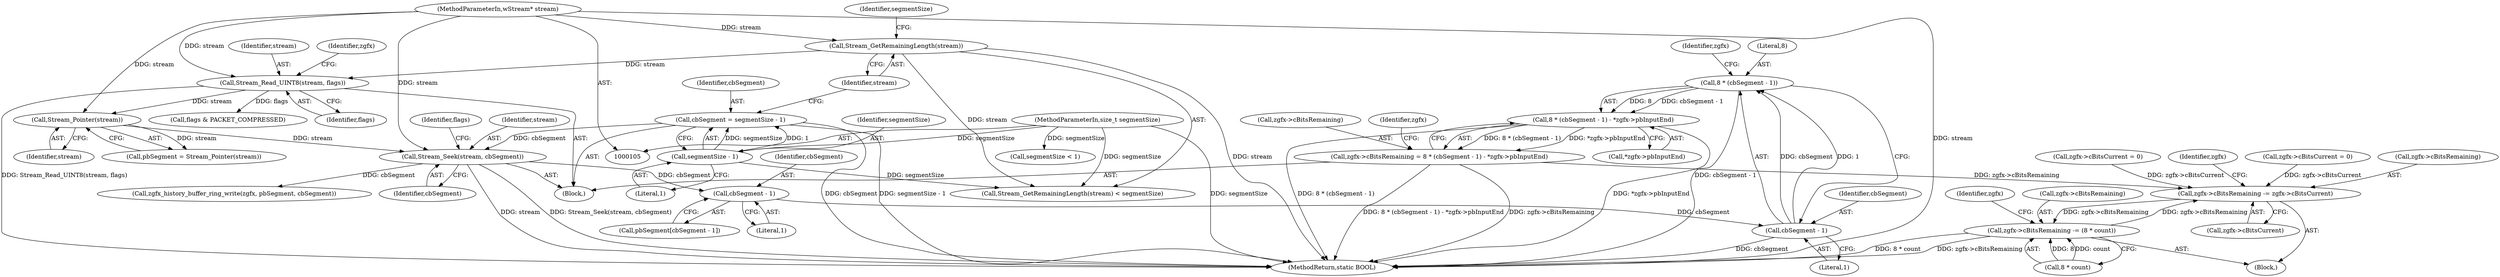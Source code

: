digraph "0_FreeRDP_602f4a2e14b41703b5f431de3154cd46a5750a2d_0@pointer" {
"1000196" [label="(Call,8 * (cbSegment - 1) - *zgfx->pbInputEnd)"];
"1000197" [label="(Call,8 * (cbSegment - 1))"];
"1000199" [label="(Call,cbSegment - 1)"];
"1000189" [label="(Call,cbSegment - 1)"];
"1000151" [label="(Call,Stream_Seek(stream, cbSegment))"];
"1000149" [label="(Call,Stream_Pointer(stream))"];
"1000139" [label="(Call,Stream_Read_UINT8(stream, flags))"];
"1000131" [label="(Call,Stream_GetRemainingLength(stream))"];
"1000107" [label="(MethodParameterIn,wStream* stream)"];
"1000123" [label="(Call,cbSegment = segmentSize - 1)"];
"1000125" [label="(Call,segmentSize - 1)"];
"1000108" [label="(MethodParameterIn,size_t segmentSize)"];
"1000192" [label="(Call,zgfx->cBitsRemaining = 8 * (cbSegment - 1) - *zgfx->pbInputEnd)"];
"1000445" [label="(Call,zgfx->cBitsRemaining -= zgfx->cBitsCurrent)"];
"1000486" [label="(Call,zgfx->cBitsRemaining -= (8 * count))"];
"1000108" [label="(MethodParameterIn,size_t segmentSize)"];
"1000208" [label="(Identifier,zgfx)"];
"1000200" [label="(Identifier,cbSegment)"];
"1000201" [label="(Literal,1)"];
"1000126" [label="(Identifier,segmentSize)"];
"1000454" [label="(Identifier,zgfx)"];
"1000131" [label="(Call,Stream_GetRemainingLength(stream))"];
"1000124" [label="(Identifier,cbSegment)"];
"1000490" [label="(Call,8 * count)"];
"1000107" [label="(MethodParameterIn,wStream* stream)"];
"1000197" [label="(Call,8 * (cbSegment - 1))"];
"1000127" [label="(Literal,1)"];
"1000191" [label="(Literal,1)"];
"1000141" [label="(Identifier,flags)"];
"1000149" [label="(Call,Stream_Pointer(stream))"];
"1000206" [label="(Call,zgfx->cBitsCurrent = 0)"];
"1000190" [label="(Identifier,cbSegment)"];
"1000187" [label="(Call,pbSegment[cbSegment - 1])"];
"1000204" [label="(Identifier,zgfx)"];
"1000134" [label="(Call,segmentSize < 1)"];
"1000140" [label="(Identifier,stream)"];
"1000125" [label="(Call,segmentSize - 1)"];
"1000446" [label="(Call,zgfx->cBitsRemaining)"];
"1000199" [label="(Call,cbSegment - 1)"];
"1000202" [label="(Call,*zgfx->pbInputEnd)"];
"1000487" [label="(Call,zgfx->cBitsRemaining)"];
"1000151" [label="(Call,Stream_Seek(stream, cbSegment))"];
"1000501" [label="(MethodReturn,static BOOL)"];
"1000156" [label="(Call,flags & PACKET_COMPRESSED)"];
"1000130" [label="(Call,Stream_GetRemainingLength(stream) < segmentSize)"];
"1000486" [label="(Call,zgfx->cBitsRemaining -= (8 * count))"];
"1000150" [label="(Identifier,stream)"];
"1000133" [label="(Identifier,segmentSize)"];
"1000495" [label="(Identifier,zgfx)"];
"1000436" [label="(Block,)"];
"1000452" [label="(Call,zgfx->cBitsCurrent = 0)"];
"1000123" [label="(Call,cbSegment = segmentSize - 1)"];
"1000147" [label="(Call,pbSegment = Stream_Pointer(stream))"];
"1000109" [label="(Block,)"];
"1000193" [label="(Call,zgfx->cBitsRemaining)"];
"1000152" [label="(Identifier,stream)"];
"1000196" [label="(Call,8 * (cbSegment - 1) - *zgfx->pbInputEnd)"];
"1000192" [label="(Call,zgfx->cBitsRemaining = 8 * (cbSegment - 1) - *zgfx->pbInputEnd)"];
"1000153" [label="(Identifier,cbSegment)"];
"1000157" [label="(Identifier,flags)"];
"1000445" [label="(Call,zgfx->cBitsRemaining -= zgfx->cBitsCurrent)"];
"1000144" [label="(Identifier,zgfx)"];
"1000139" [label="(Call,Stream_Read_UINT8(stream, flags))"];
"1000189" [label="(Call,cbSegment - 1)"];
"1000132" [label="(Identifier,stream)"];
"1000198" [label="(Literal,8)"];
"1000449" [label="(Call,zgfx->cBitsCurrent)"];
"1000160" [label="(Call,zgfx_history_buffer_ring_write(zgfx, pbSegment, cbSegment))"];
"1000196" -> "1000192"  [label="AST: "];
"1000196" -> "1000202"  [label="CFG: "];
"1000197" -> "1000196"  [label="AST: "];
"1000202" -> "1000196"  [label="AST: "];
"1000192" -> "1000196"  [label="CFG: "];
"1000196" -> "1000501"  [label="DDG: 8 * (cbSegment - 1)"];
"1000196" -> "1000501"  [label="DDG: *zgfx->pbInputEnd"];
"1000196" -> "1000192"  [label="DDG: 8 * (cbSegment - 1)"];
"1000196" -> "1000192"  [label="DDG: *zgfx->pbInputEnd"];
"1000197" -> "1000196"  [label="DDG: 8"];
"1000197" -> "1000196"  [label="DDG: cbSegment - 1"];
"1000197" -> "1000199"  [label="CFG: "];
"1000198" -> "1000197"  [label="AST: "];
"1000199" -> "1000197"  [label="AST: "];
"1000204" -> "1000197"  [label="CFG: "];
"1000197" -> "1000501"  [label="DDG: cbSegment - 1"];
"1000199" -> "1000197"  [label="DDG: cbSegment"];
"1000199" -> "1000197"  [label="DDG: 1"];
"1000199" -> "1000201"  [label="CFG: "];
"1000200" -> "1000199"  [label="AST: "];
"1000201" -> "1000199"  [label="AST: "];
"1000199" -> "1000501"  [label="DDG: cbSegment"];
"1000189" -> "1000199"  [label="DDG: cbSegment"];
"1000189" -> "1000187"  [label="AST: "];
"1000189" -> "1000191"  [label="CFG: "];
"1000190" -> "1000189"  [label="AST: "];
"1000191" -> "1000189"  [label="AST: "];
"1000187" -> "1000189"  [label="CFG: "];
"1000151" -> "1000189"  [label="DDG: cbSegment"];
"1000151" -> "1000109"  [label="AST: "];
"1000151" -> "1000153"  [label="CFG: "];
"1000152" -> "1000151"  [label="AST: "];
"1000153" -> "1000151"  [label="AST: "];
"1000157" -> "1000151"  [label="CFG: "];
"1000151" -> "1000501"  [label="DDG: Stream_Seek(stream, cbSegment)"];
"1000151" -> "1000501"  [label="DDG: stream"];
"1000149" -> "1000151"  [label="DDG: stream"];
"1000107" -> "1000151"  [label="DDG: stream"];
"1000123" -> "1000151"  [label="DDG: cbSegment"];
"1000151" -> "1000160"  [label="DDG: cbSegment"];
"1000149" -> "1000147"  [label="AST: "];
"1000149" -> "1000150"  [label="CFG: "];
"1000150" -> "1000149"  [label="AST: "];
"1000147" -> "1000149"  [label="CFG: "];
"1000149" -> "1000147"  [label="DDG: stream"];
"1000139" -> "1000149"  [label="DDG: stream"];
"1000107" -> "1000149"  [label="DDG: stream"];
"1000139" -> "1000109"  [label="AST: "];
"1000139" -> "1000141"  [label="CFG: "];
"1000140" -> "1000139"  [label="AST: "];
"1000141" -> "1000139"  [label="AST: "];
"1000144" -> "1000139"  [label="CFG: "];
"1000139" -> "1000501"  [label="DDG: Stream_Read_UINT8(stream, flags)"];
"1000131" -> "1000139"  [label="DDG: stream"];
"1000107" -> "1000139"  [label="DDG: stream"];
"1000139" -> "1000156"  [label="DDG: flags"];
"1000131" -> "1000130"  [label="AST: "];
"1000131" -> "1000132"  [label="CFG: "];
"1000132" -> "1000131"  [label="AST: "];
"1000133" -> "1000131"  [label="CFG: "];
"1000131" -> "1000501"  [label="DDG: stream"];
"1000131" -> "1000130"  [label="DDG: stream"];
"1000107" -> "1000131"  [label="DDG: stream"];
"1000107" -> "1000105"  [label="AST: "];
"1000107" -> "1000501"  [label="DDG: stream"];
"1000123" -> "1000109"  [label="AST: "];
"1000123" -> "1000125"  [label="CFG: "];
"1000124" -> "1000123"  [label="AST: "];
"1000125" -> "1000123"  [label="AST: "];
"1000132" -> "1000123"  [label="CFG: "];
"1000123" -> "1000501"  [label="DDG: segmentSize - 1"];
"1000123" -> "1000501"  [label="DDG: cbSegment"];
"1000125" -> "1000123"  [label="DDG: segmentSize"];
"1000125" -> "1000123"  [label="DDG: 1"];
"1000125" -> "1000127"  [label="CFG: "];
"1000126" -> "1000125"  [label="AST: "];
"1000127" -> "1000125"  [label="AST: "];
"1000108" -> "1000125"  [label="DDG: segmentSize"];
"1000125" -> "1000130"  [label="DDG: segmentSize"];
"1000108" -> "1000105"  [label="AST: "];
"1000108" -> "1000501"  [label="DDG: segmentSize"];
"1000108" -> "1000130"  [label="DDG: segmentSize"];
"1000108" -> "1000134"  [label="DDG: segmentSize"];
"1000192" -> "1000109"  [label="AST: "];
"1000193" -> "1000192"  [label="AST: "];
"1000208" -> "1000192"  [label="CFG: "];
"1000192" -> "1000501"  [label="DDG: zgfx->cBitsRemaining"];
"1000192" -> "1000501"  [label="DDG: 8 * (cbSegment - 1) - *zgfx->pbInputEnd"];
"1000192" -> "1000445"  [label="DDG: zgfx->cBitsRemaining"];
"1000445" -> "1000436"  [label="AST: "];
"1000445" -> "1000449"  [label="CFG: "];
"1000446" -> "1000445"  [label="AST: "];
"1000449" -> "1000445"  [label="AST: "];
"1000454" -> "1000445"  [label="CFG: "];
"1000206" -> "1000445"  [label="DDG: zgfx->cBitsCurrent"];
"1000452" -> "1000445"  [label="DDG: zgfx->cBitsCurrent"];
"1000486" -> "1000445"  [label="DDG: zgfx->cBitsRemaining"];
"1000445" -> "1000486"  [label="DDG: zgfx->cBitsRemaining"];
"1000486" -> "1000436"  [label="AST: "];
"1000486" -> "1000490"  [label="CFG: "];
"1000487" -> "1000486"  [label="AST: "];
"1000490" -> "1000486"  [label="AST: "];
"1000495" -> "1000486"  [label="CFG: "];
"1000486" -> "1000501"  [label="DDG: 8 * count"];
"1000486" -> "1000501"  [label="DDG: zgfx->cBitsRemaining"];
"1000490" -> "1000486"  [label="DDG: 8"];
"1000490" -> "1000486"  [label="DDG: count"];
}
